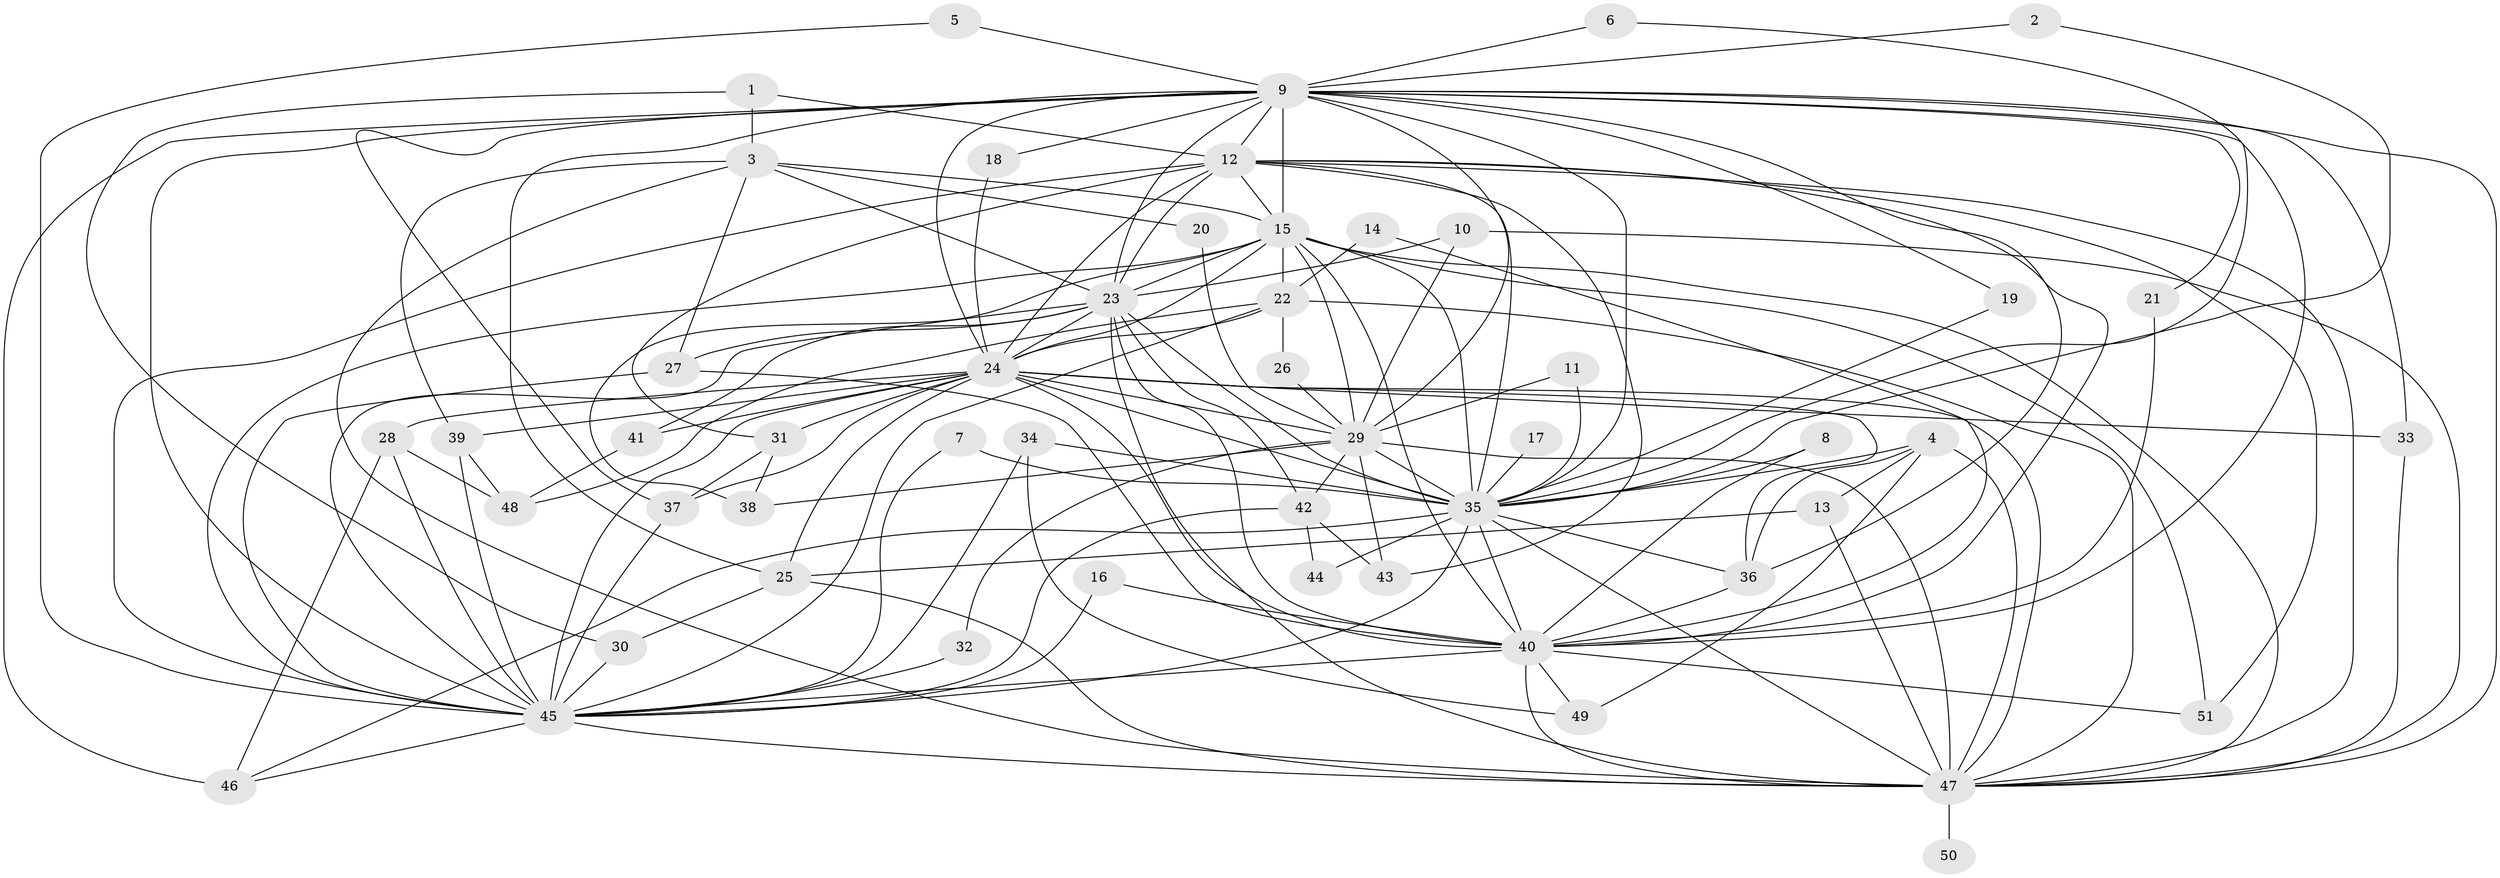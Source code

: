 // original degree distribution, {12: 0.019801980198019802, 29: 0.009900990099009901, 17: 0.009900990099009901, 19: 0.009900990099009901, 18: 0.019801980198019802, 24: 0.009900990099009901, 26: 0.009900990099009901, 21: 0.009900990099009901, 25: 0.009900990099009901, 2: 0.6138613861386139, 5: 0.009900990099009901, 6: 0.0297029702970297, 3: 0.12871287128712872, 4: 0.09900990099009901, 7: 0.009900990099009901}
// Generated by graph-tools (version 1.1) at 2025/01/03/09/25 03:01:26]
// undirected, 51 vertices, 146 edges
graph export_dot {
graph [start="1"]
  node [color=gray90,style=filled];
  1;
  2;
  3;
  4;
  5;
  6;
  7;
  8;
  9;
  10;
  11;
  12;
  13;
  14;
  15;
  16;
  17;
  18;
  19;
  20;
  21;
  22;
  23;
  24;
  25;
  26;
  27;
  28;
  29;
  30;
  31;
  32;
  33;
  34;
  35;
  36;
  37;
  38;
  39;
  40;
  41;
  42;
  43;
  44;
  45;
  46;
  47;
  48;
  49;
  50;
  51;
  1 -- 3 [weight=1.0];
  1 -- 12 [weight=1.0];
  1 -- 30 [weight=1.0];
  2 -- 9 [weight=1.0];
  2 -- 35 [weight=1.0];
  3 -- 15 [weight=1.0];
  3 -- 20 [weight=1.0];
  3 -- 23 [weight=1.0];
  3 -- 27 [weight=1.0];
  3 -- 39 [weight=1.0];
  3 -- 47 [weight=1.0];
  4 -- 13 [weight=1.0];
  4 -- 35 [weight=2.0];
  4 -- 36 [weight=1.0];
  4 -- 47 [weight=1.0];
  4 -- 49 [weight=1.0];
  5 -- 9 [weight=1.0];
  5 -- 45 [weight=1.0];
  6 -- 9 [weight=1.0];
  6 -- 35 [weight=1.0];
  7 -- 35 [weight=1.0];
  7 -- 45 [weight=1.0];
  8 -- 35 [weight=1.0];
  8 -- 40 [weight=1.0];
  9 -- 12 [weight=2.0];
  9 -- 15 [weight=2.0];
  9 -- 18 [weight=1.0];
  9 -- 19 [weight=1.0];
  9 -- 21 [weight=1.0];
  9 -- 23 [weight=2.0];
  9 -- 24 [weight=1.0];
  9 -- 25 [weight=1.0];
  9 -- 29 [weight=1.0];
  9 -- 33 [weight=1.0];
  9 -- 35 [weight=1.0];
  9 -- 36 [weight=1.0];
  9 -- 37 [weight=1.0];
  9 -- 40 [weight=1.0];
  9 -- 45 [weight=2.0];
  9 -- 46 [weight=1.0];
  9 -- 47 [weight=2.0];
  10 -- 23 [weight=1.0];
  10 -- 29 [weight=1.0];
  10 -- 47 [weight=1.0];
  11 -- 29 [weight=1.0];
  11 -- 35 [weight=1.0];
  12 -- 15 [weight=2.0];
  12 -- 23 [weight=2.0];
  12 -- 24 [weight=2.0];
  12 -- 31 [weight=1.0];
  12 -- 35 [weight=1.0];
  12 -- 40 [weight=2.0];
  12 -- 43 [weight=1.0];
  12 -- 45 [weight=2.0];
  12 -- 47 [weight=1.0];
  12 -- 51 [weight=1.0];
  13 -- 25 [weight=1.0];
  13 -- 47 [weight=1.0];
  14 -- 22 [weight=1.0];
  14 -- 40 [weight=1.0];
  15 -- 22 [weight=1.0];
  15 -- 23 [weight=2.0];
  15 -- 24 [weight=1.0];
  15 -- 29 [weight=1.0];
  15 -- 35 [weight=2.0];
  15 -- 38 [weight=1.0];
  15 -- 40 [weight=2.0];
  15 -- 45 [weight=1.0];
  15 -- 47 [weight=1.0];
  15 -- 51 [weight=1.0];
  16 -- 40 [weight=1.0];
  16 -- 45 [weight=1.0];
  17 -- 35 [weight=1.0];
  18 -- 24 [weight=1.0];
  19 -- 35 [weight=1.0];
  20 -- 29 [weight=1.0];
  21 -- 40 [weight=1.0];
  22 -- 24 [weight=1.0];
  22 -- 26 [weight=1.0];
  22 -- 45 [weight=1.0];
  22 -- 47 [weight=1.0];
  22 -- 48 [weight=1.0];
  23 -- 24 [weight=5.0];
  23 -- 27 [weight=1.0];
  23 -- 35 [weight=3.0];
  23 -- 40 [weight=2.0];
  23 -- 41 [weight=1.0];
  23 -- 42 [weight=2.0];
  23 -- 45 [weight=2.0];
  23 -- 47 [weight=2.0];
  24 -- 25 [weight=1.0];
  24 -- 28 [weight=1.0];
  24 -- 29 [weight=1.0];
  24 -- 31 [weight=1.0];
  24 -- 33 [weight=1.0];
  24 -- 35 [weight=1.0];
  24 -- 36 [weight=1.0];
  24 -- 37 [weight=1.0];
  24 -- 39 [weight=1.0];
  24 -- 40 [weight=1.0];
  24 -- 41 [weight=1.0];
  24 -- 45 [weight=1.0];
  24 -- 47 [weight=1.0];
  25 -- 30 [weight=1.0];
  25 -- 47 [weight=1.0];
  26 -- 29 [weight=1.0];
  27 -- 40 [weight=1.0];
  27 -- 45 [weight=1.0];
  28 -- 45 [weight=1.0];
  28 -- 46 [weight=1.0];
  28 -- 48 [weight=1.0];
  29 -- 32 [weight=1.0];
  29 -- 35 [weight=1.0];
  29 -- 38 [weight=1.0];
  29 -- 42 [weight=1.0];
  29 -- 43 [weight=1.0];
  29 -- 47 [weight=1.0];
  30 -- 45 [weight=2.0];
  31 -- 37 [weight=1.0];
  31 -- 38 [weight=1.0];
  32 -- 45 [weight=1.0];
  33 -- 47 [weight=1.0];
  34 -- 35 [weight=2.0];
  34 -- 45 [weight=1.0];
  34 -- 49 [weight=1.0];
  35 -- 36 [weight=1.0];
  35 -- 40 [weight=1.0];
  35 -- 44 [weight=1.0];
  35 -- 45 [weight=2.0];
  35 -- 46 [weight=1.0];
  35 -- 47 [weight=2.0];
  36 -- 40 [weight=1.0];
  37 -- 45 [weight=1.0];
  39 -- 45 [weight=1.0];
  39 -- 48 [weight=1.0];
  40 -- 45 [weight=1.0];
  40 -- 47 [weight=1.0];
  40 -- 49 [weight=1.0];
  40 -- 51 [weight=1.0];
  41 -- 48 [weight=1.0];
  42 -- 43 [weight=1.0];
  42 -- 44 [weight=1.0];
  42 -- 45 [weight=1.0];
  45 -- 46 [weight=1.0];
  45 -- 47 [weight=1.0];
  47 -- 50 [weight=1.0];
}
